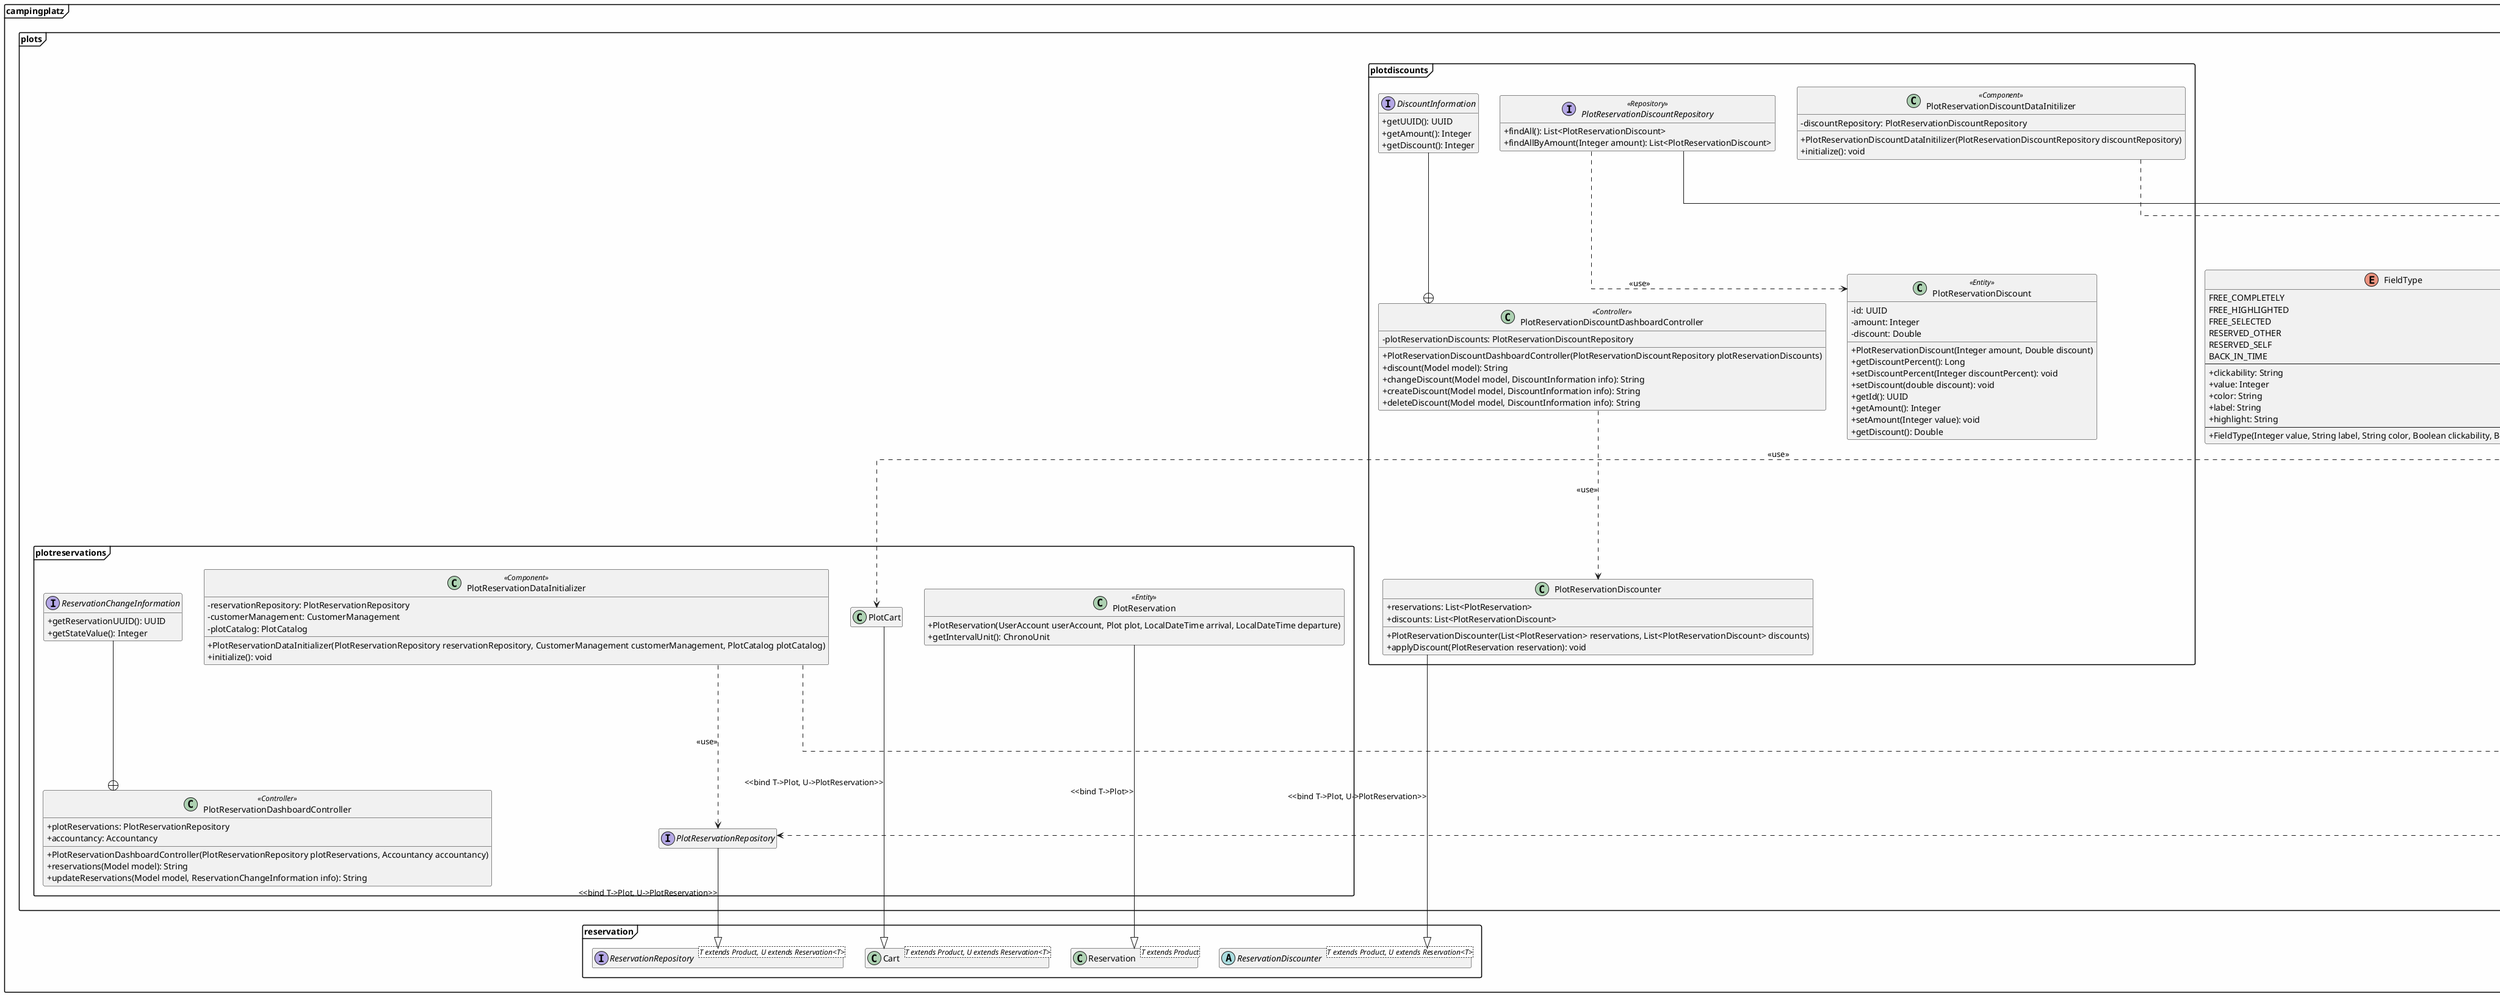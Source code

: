@startuml
hide empty fields
hide empty methods
skinparam classAttributeIconSize 0
skinparam linetype ortho
skinparam BackgroundColor #FEFEFE
allowmixing
skinparam packageStyle Frame

class campingplatz.utils.DetailedProduct
interface org.salespointframework.core.DataInitializer
interface org.salespointframework.catalog.Catalog<T extends Product>
interface java.io.Serializable
class campingplatz.customer.CustomerManagement
class java.util.HashMap
interface org.springframework.data.repository.CrudRepository<T, ID>
abstract class campingplatz.reservation.ReservationDiscounter<T extends Product, U extends Reservation<T>>

class campingplatz.reservation.Cart<T extends Product, U extends Reservation<T>>
class campingplatz.reservation.Reservation<T extends Product>

interface campingplatz.reservation.ReservationRepository<T extends Product, U extends Reservation<T>>


package campingplatz.plots {
    class Comment<<Entity>>{
    -id: UUID
    -text: String
    -rating: int
    -time: LocalDateTime
    -firstName: String
    -lastName: String
    +Comment(String text, int rating, LocalDateTime time, String firstName, String lastName)
    +getId(): UUID
    +getText(): String
    +getRating(): int
    +getTime(): LocalDateTime
    +getFirstName(): String
    +getLastName(): String
    }
    class CommentDataInitializer<<Component>>{
    -reservationRepository: PlotReservationRepository
    -customerManagement: CustomerManagement
    -plotCatalog: PlotCatalog
    +CommentDataInitializer(PlotReservationRepository reservationRepository, CustomerManagement customerManagement, PlotCatalog plotCatalog)
    +maxDaysInThePast = 1000: Integer
    +randomTime(): LocalDateTime
    +createComment(String text, Integer rating, Customer customer): Comment
    +initialize(): void
    }
    package plotreservations{
        class PlotCart
        class PlotReservation<<Entity>>{
        +PlotReservation(UserAccount userAccount, Plot plot, LocalDateTime arrival, LocalDateTime departure)
        +getIntervalUnit(): ChronoUnit
        }
        interface PlotReservationRepository
        class PlotReservationDataInitializer<<Component>>{
        -reservationRepository: PlotReservationRepository
        -customerManagement: CustomerManagement
        -plotCatalog: PlotCatalog
        +PlotReservationDataInitializer(PlotReservationRepository reservationRepository, CustomerManagement customerManagement, PlotCatalog plotCatalog)
        +initialize(): void
        }
        class PlotReservationDashboardController<<Controller>>{
        +plotReservations: PlotReservationRepository
        +accountancy: Accountancy
        +PlotReservationDashboardController(PlotReservationRepository plotReservations, Accountancy accountancy)
        +reservations(Model model): String
        +updateReservations(Model model, ReservationChangeInformation info): String
        }
        interface ReservationChangeInformation{
        +getReservationUUID(): UUID
        +getStateValue(): Integer
        }
    }
    package plotdiscounts{
        interface PlotReservationDiscountRepository<<Repository>>{
        +findAll(): List<PlotReservationDiscount>
        +findAllByAmount(Integer amount): List<PlotReservationDiscount>
        }
        class PlotReservationDiscountDataInitilizer<<Component>>{
        -discountRepository: PlotReservationDiscountRepository
        +PlotReservationDiscountDataInitilizer(PlotReservationDiscountRepository discountRepository)
        +initialize(): void
        }
        class PlotReservationDiscount<<Entity>>{
        -id: UUID
        -amount: Integer
        -discount: Double
        +PlotReservationDiscount(Integer amount, Double discount)
        +getDiscountPercent(): Long
        +setDiscountPercent(Integer discountPercent): void
        +setDiscount(double discount): void
        +getId(): UUID
        +getAmount(): Integer
        +setAmount(Integer value): void
        +getDiscount(): Double
        }
        class PlotReservationDiscounter{
        +reservations: List<PlotReservation>
        +discounts: List<PlotReservationDiscount>
        +PlotReservationDiscounter(List<PlotReservation> reservations, List<PlotReservationDiscount> discounts)
        +applyDiscount(PlotReservation reservation): void
        }
        class PlotReservationDiscountDashboardController<<Controller>>{
        -plotReservationDiscounts: PlotReservationDiscountRepository
        +PlotReservationDiscountDashboardController(PlotReservationDiscountRepository plotReservationDiscounts)
        +discount(Model model): String
        +changeDiscount(Model model, DiscountInformation info): String
        +createDiscount(Model model, DiscountInformation info): String
        +deleteDiscount(Model model, DiscountInformation info): String
        }
        interface DiscountInformation{
        +getUUID(): UUID
        +getAmount(): Integer
        +getDiscount(): Integer
        }
        }

    class Plot<<Entity>>{
    -size: Double
    -parking: ParkingLot
    -state = State.OPERATIONAL: State
    -comments: List<Comment>
    +Plot(String name, Double size, Money price, ParkingLot parking, String imagePath, String description)
    +getPriceDouble(): Double
    +getPriceString(): String
    +getSizeString(): String
    +averageRating(): Double
    +addComment(Comment comment): void
    +deleteComment(UUID id): void
    +getSize(): Double
    +setSize(Double value): void
    +getParking(): ParkingLot
    +setParking(ParkingLot value): void
    +getState(): State
    +setState(State value): void
    +getComments(): List<Comment>
    +setComments(List<Comment> value): void
    }
    enum ParkingLot<<enumeration>>{
    NONE
    BIKE_PARKING
    CAR_PARKING
    CAMPER_PARKING
    --
    +size: Integer
    +label: String
    --
    +ParkingLot(size: Integer, label: String)
    +{static} fromNumber(Integer i): ParkingLot
    }
    enum State{
    OPERATIONAL,
    DEFECTIVE,
    HIDDEN
    +index: Integer
    +label: String
    +State(Integer index, String label)
    +{static}fromNumber(Integer i): State
    }
    interface PlotCatalog<<Repository>>{
    +findByState(Plot.State state): List<Plot>
    }
    class PlotCatalogAvailabilityTable{
    +firstDay: LocalDate
    +lastDay: LocalDate
    +length: Integer
    +PlotCatalogAvailabilityTable(LocalDate firstDay, LocalDate lastDay, List<Plot> plots)
    +addReservations(Optional<UserAccount> user, List<Reservation<Plot>> reservations): PlotCatalogAvailabilityTable
    +addHighlights(PlotCatalog.SiteState query, Set<Plot> reservedPlots): PlotCatalogAvailabilityTable
    +addSelections(PlotCart reservationCart): PlotCatalogAvailabilityTable
    +addPastMarkings(LocalDate cutofTime): PlotCatalogAvailabilityTable
    }
    enum FieldType{
    FREE_COMPLETELY
    FREE_HIGHLIGHTED
    FREE_SELECTED
    RESERVED_OTHER
    RESERVED_SELF
    BACK_IN_TIME
    --
    +clickability: String
    +value: Integer
    +color: String
    +label: String
    +highlight: String
    --
    +FieldType(Integer value, String label, String color, Boolean clickability, Boolean highlighted)
    }
    class Field{
    +type: FieldType
    +index: Integer
    +Fields(FieldType type, Integer index, Integer amount)
    +getType(): FieldType
    +setType(FieldType value): void
    +getIndex(): Integer
    +setIndex(Integer value): void
    }
    class PlotCatalogController<<Controller>>{
    +plotCatalog: PlotCatalog
    +reservationRepository: PlotReservationRepository
    +businessTime: BusinessTime
    +PlotCatalogController(PlotCatalog plotCatalog, PlotReservationRepository reservationRepository, BusinessTime businessTime)
    +initializeCart(): PlotCart
    +setupCatalog(Model model, Optional<UserAccount> user, PlotCatalog.SiteState query, PlotCart reservationCart): String
    +filter(Model model, Optional<UserAccount> user, PlotCatalog.SiteState query, PlotCart reservationCart): String
    +nextWeek(Model model, Optional<UserAccount> user, PlotCatalog.SiteState query, PlotCart reservationCart): String
    +prevWeek(Model model, Optional<UserAccount> user, PlotCatalog.SiteState query, PlotCart reservationCart): String
    +addReservationRange(Model model, UserAccount user, PlotCatalog.SiteState query, Plot plot, PlotCart reservationCart): String
    +addReservationDay(Model model, UserAccount user, PlotCatalogController.SiteState query, Plot plot, Integer index, PlotCart reservationCart): String
    +showPlotDetails(Model model, Optional<UserAccount> user, SiteState query, Plot plot): String
    +plotComment(Model model, Plot plot, CommentInfo info, UserAccount currUserAccount): String
    +deleteComment(Plot plot, UUID commentId): String
    +evaluatePlots(List<Plot> plots, SiteState query): List<Pair<Integer, Plot>>
    +filterHits(List<Pair<Integer, Plot>> evalautedPlots): List<Plot>
    +aproximateHits(List<Pair<Integer, Plot>> evalautedPlots): List<Plot>
    }
    interface CommentInfo{
        +getComment(): String
        +getRating(): int
        }
    interface SiteState{
    +getArrival(): LocalDate
    +getDepature(): LocalDate
    }
    class PlotCatalogDataInitializer<<Component>>{
    -plotCatalog PlotCatalog
    +PlotCatalogDataInitializer(PlotCatalog plotCatalog)
    +initialize(): void
    }
    class PlotDashboardController<<Controller>>{
    +plotCatalog: PlotCatalog
    +accountancy: Accountancy
    +PlotDashboardController(PlotCatalog plotCatalog, Accountancy accountancy)
    +plots(Model model): String
    +changePlotDetails(Model model, PlotInformation info): String
    +createPlot(Model model, PlotInformation info): String
    }
    interface PlotInformation{
    +getPlotID(): Product.ProductIdentifier
    +getName(): String
    +getSize(): Double
    +getParkingValue(): Integer
    +getPrice(): Double
    +getDescription(): String
    +getPicture(): String
    +getState(): Integer
    +getRepairCost(): Double
    }
}
Comment ..|> Serializable
CommentDataInitializer ..|> DataInitializer
CommentDataInitializer ..> PlotCatalog:<<use>>
CommentDataInitializer ..> PlotReservationRepository:<<use>>
CommentDataInitializer ..> CustomerManagement:<<use>>

Plot --|> DetailedProduct
ParkingLot --+ Plot
State --+ Plot

PlotCatalog --|> Catalog: <<bind T->Plot>>
SiteState --+ PlotCatalogController
CommentInfo --+ PlotCatalogController

PlotCatalogAvailabilityTable --|> HashMap: <<bind K->Plot, V->ArrayList<PlotCatalogAvailabilityTable.Field>>>

FieldType --+ PlotCatalogAvailabilityTable
Field --+ PlotCatalogAvailabilityTable

PlotCatalogDataInitializer ..|> DataInitializer
PlotReservationDataInitializer ..|> DataInitializer

PlotCart --|> Cart: <<bind T->Plot, U->PlotReservation>>
PlotReservation --|> Reservation: <<bind T->Plot>>
PlotReservationRepository --|> ReservationRepository: <<bind T->Plot, U->PlotReservation>>

PlotCatalogController ..> PlotCatalogAvailabilityTable: <<use>>

PlotInformation --+ PlotDashboardController
PlotDashboardController ..> PlotCatalog: <<use>>
PlotCatalogController ..> PlotCatalog: <<use>>

PlotCatalogDataInitializer ..> PlotCatalog: <<use>>

PlotReservationDataInitializer ..> PlotReservationRepository: <<use>>

ReservationChangeInformation --+ PlotReservationDashboardController

PlotReservationDiscountRepository --|> CrudRepository: <<bind T->PlotReservationDiscount, ID->UUID>>

PlotReservationDiscountDataInitilizer ..|> DataInitializer

PlotReservationDiscounter --|> ReservationDiscounter: <<bind T->Plot, U->PlotReservation>>

DiscountInformation --+ PlotReservationDiscountDashboardController

PlotReservationDiscountDashboardController ..> PlotReservationDiscounter: <<use>>

PlotCatalogController ..> PlotCart: <<use>>

PlotReservationDiscountRepository ..> PlotReservationDiscount: <<use>>

CommentDataInitializer ..> Comment: <<use>>
@enduml